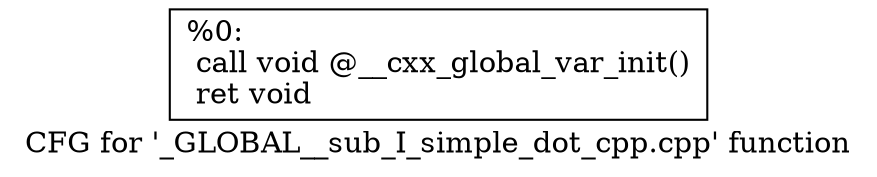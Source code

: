 digraph "CFG for '_GLOBAL__sub_I_simple_dot_cpp.cpp' function" {
	label="CFG for '_GLOBAL__sub_I_simple_dot_cpp.cpp' function";

	Node0xfb7f90 [shape=record,label="{%0:\l  call void @__cxx_global_var_init()\l  ret void\l}"];
}

